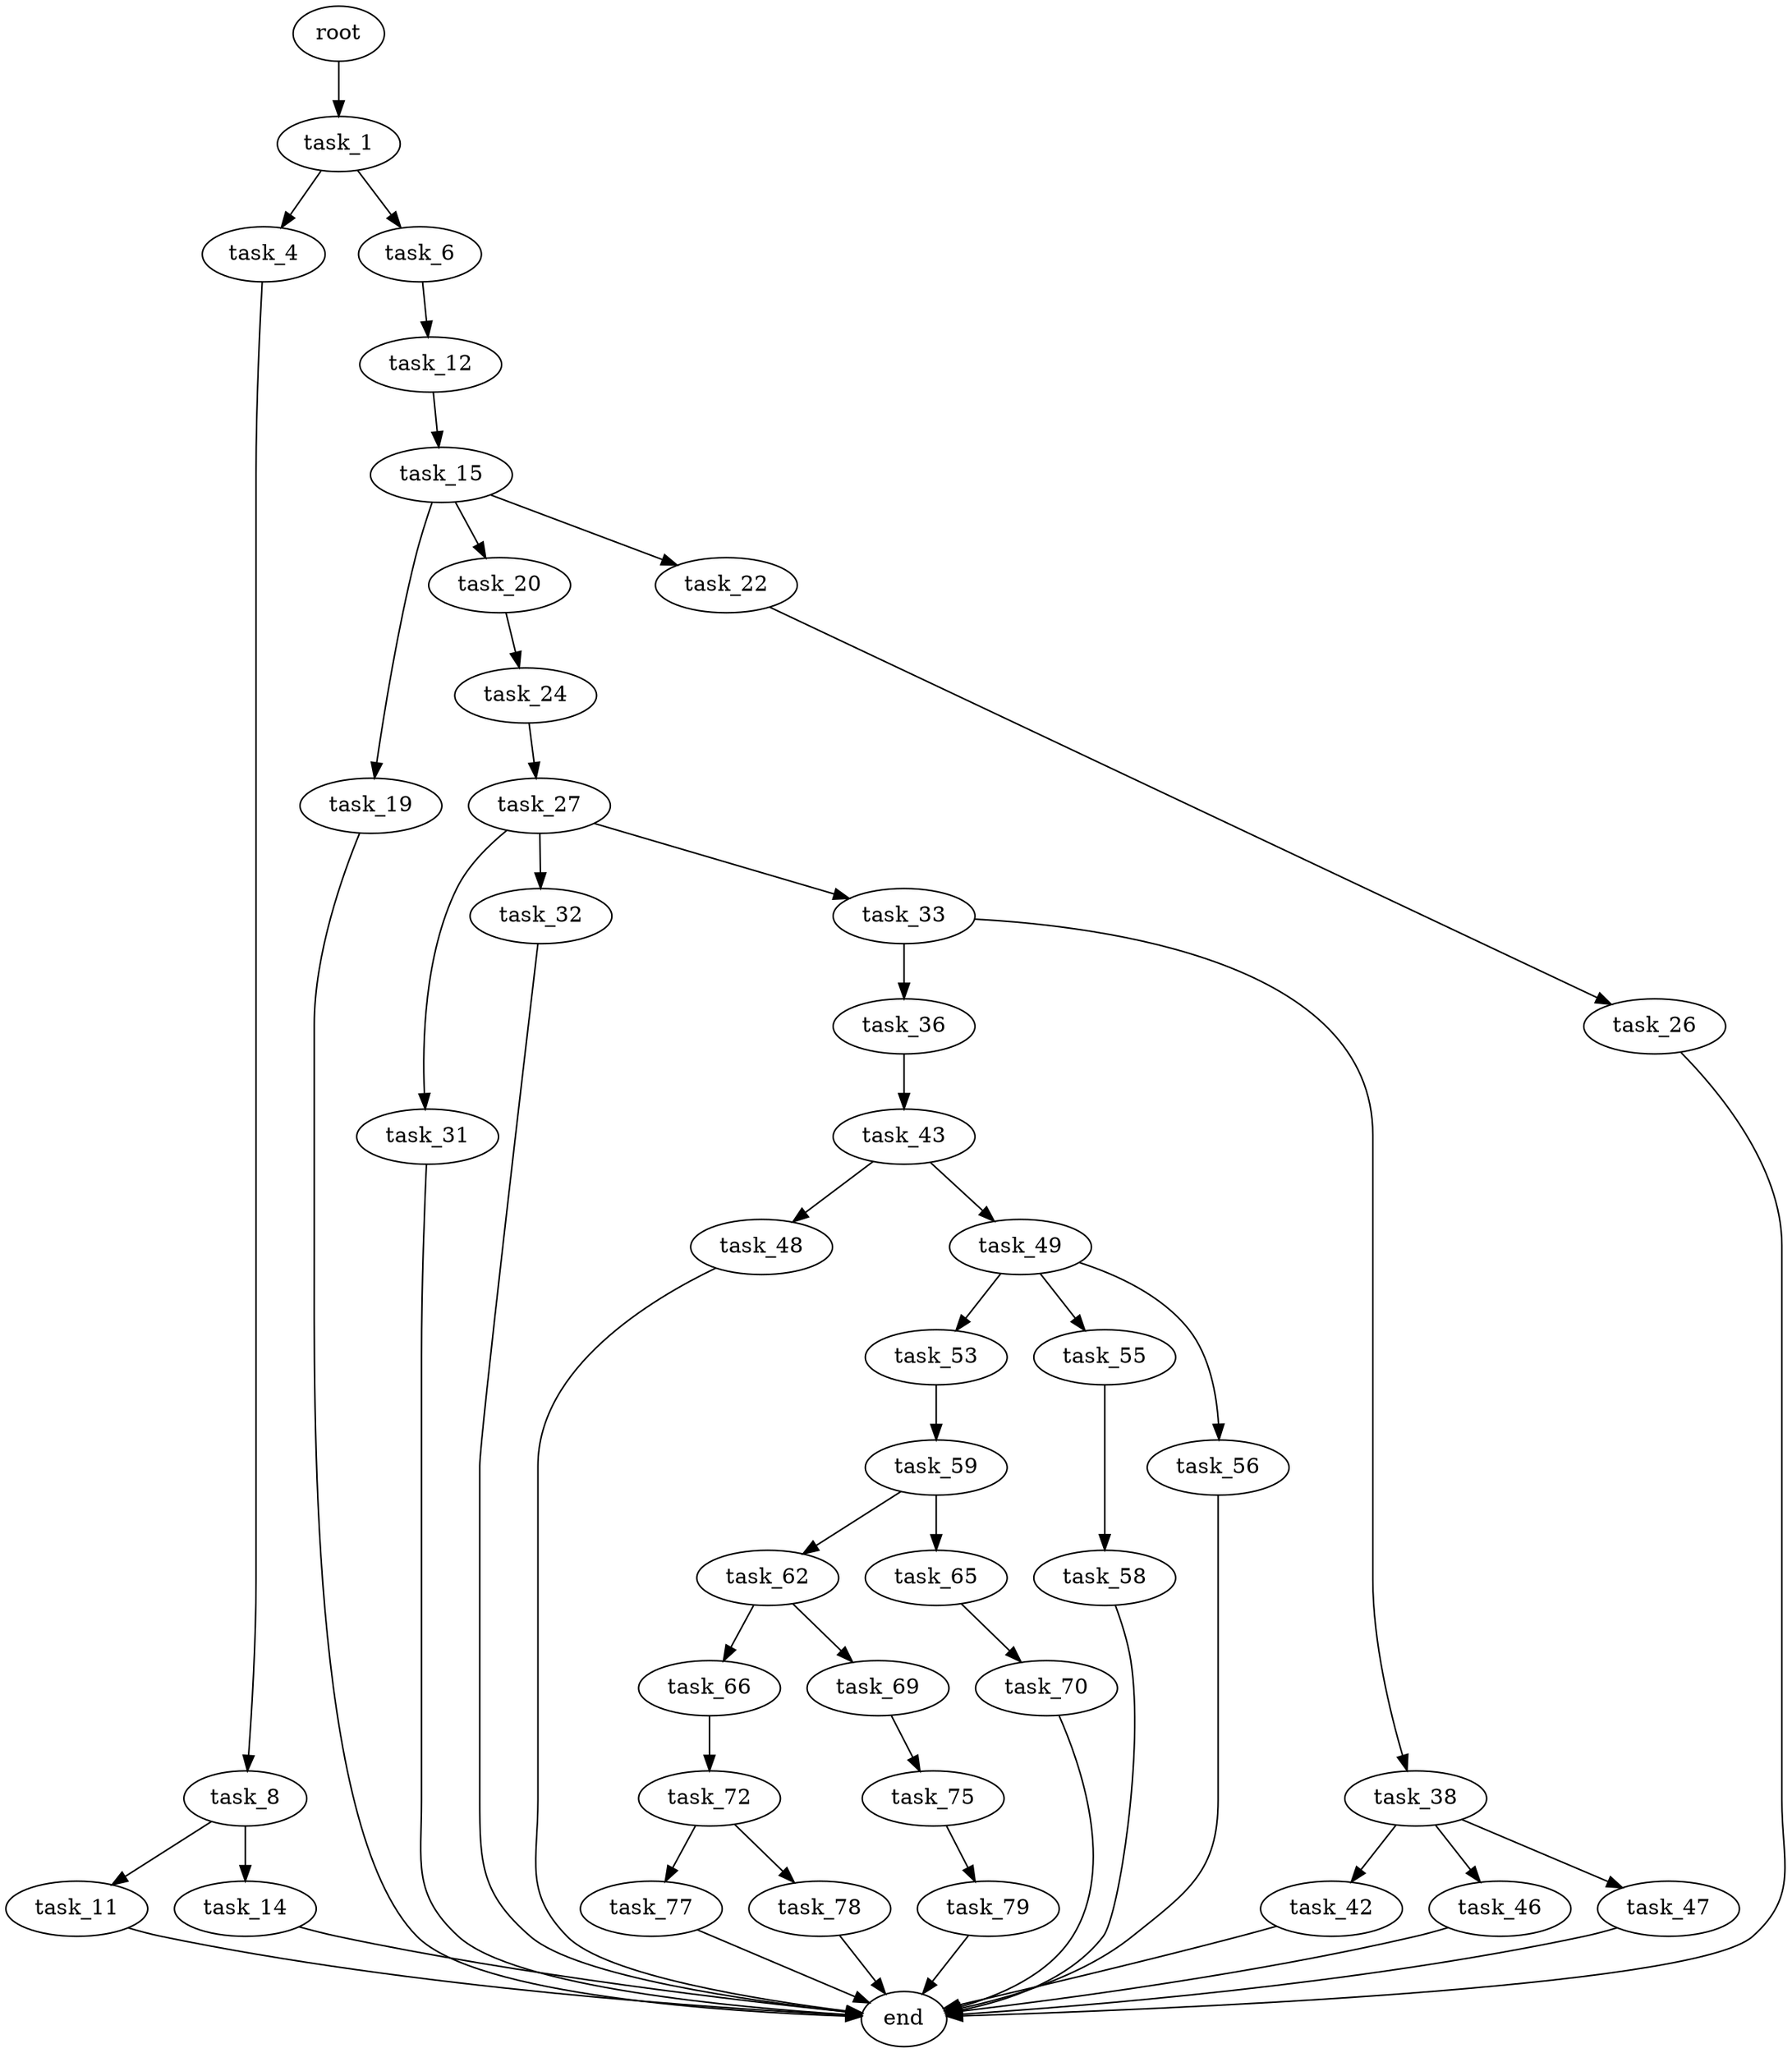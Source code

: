 digraph G {
  root [size="0.000000"];
  task_1 [size="331339271348.000000"];
  task_4 [size="1175028367263.000000"];
  task_6 [size="208042431804.000000"];
  task_8 [size="134217728000.000000"];
  task_12 [size="108145053264.000000"];
  task_11 [size="580469036033.000000"];
  task_14 [size="126168766700.000000"];
  end [size="0.000000"];
  task_15 [size="368293445632.000000"];
  task_19 [size="231928233984.000000"];
  task_20 [size="11390915820.000000"];
  task_22 [size="231928233984.000000"];
  task_24 [size="782757789696.000000"];
  task_26 [size="2632457032.000000"];
  task_27 [size="2021206434.000000"];
  task_31 [size="15293603409.000000"];
  task_32 [size="14784403206.000000"];
  task_33 [size="393359984126.000000"];
  task_36 [size="631063780.000000"];
  task_38 [size="231928233984.000000"];
  task_43 [size="8971651672.000000"];
  task_42 [size="782757789696.000000"];
  task_46 [size="64281465713.000000"];
  task_47 [size="782757789696.000000"];
  task_48 [size="1073741824000.000000"];
  task_49 [size="280837503359.000000"];
  task_53 [size="68719476736.000000"];
  task_55 [size="1073741824000.000000"];
  task_56 [size="231928233984.000000"];
  task_59 [size="28991029248.000000"];
  task_58 [size="170144550264.000000"];
  task_62 [size="134217728000.000000"];
  task_65 [size="782757789696.000000"];
  task_66 [size="134217728000.000000"];
  task_69 [size="1985687322.000000"];
  task_70 [size="1007535887796.000000"];
  task_72 [size="45302472431.000000"];
  task_75 [size="1116470543676.000000"];
  task_77 [size="14189295041.000000"];
  task_78 [size="10535985735.000000"];
  task_79 [size="6653311166.000000"];

  root -> task_1 [size="1.000000"];
  task_1 -> task_4 [size="838860800.000000"];
  task_1 -> task_6 [size="838860800.000000"];
  task_4 -> task_8 [size="838860800.000000"];
  task_6 -> task_12 [size="679477248.000000"];
  task_8 -> task_11 [size="209715200.000000"];
  task_8 -> task_14 [size="209715200.000000"];
  task_12 -> task_15 [size="134217728.000000"];
  task_11 -> end [size="1.000000"];
  task_14 -> end [size="1.000000"];
  task_15 -> task_19 [size="411041792.000000"];
  task_15 -> task_20 [size="411041792.000000"];
  task_15 -> task_22 [size="411041792.000000"];
  task_19 -> end [size="1.000000"];
  task_20 -> task_24 [size="536870912.000000"];
  task_22 -> task_26 [size="301989888.000000"];
  task_24 -> task_27 [size="679477248.000000"];
  task_26 -> end [size="1.000000"];
  task_27 -> task_31 [size="33554432.000000"];
  task_27 -> task_32 [size="33554432.000000"];
  task_27 -> task_33 [size="33554432.000000"];
  task_31 -> end [size="1.000000"];
  task_32 -> end [size="1.000000"];
  task_33 -> task_36 [size="411041792.000000"];
  task_33 -> task_38 [size="411041792.000000"];
  task_36 -> task_43 [size="33554432.000000"];
  task_38 -> task_42 [size="301989888.000000"];
  task_38 -> task_46 [size="301989888.000000"];
  task_38 -> task_47 [size="301989888.000000"];
  task_43 -> task_48 [size="679477248.000000"];
  task_43 -> task_49 [size="679477248.000000"];
  task_42 -> end [size="1.000000"];
  task_46 -> end [size="1.000000"];
  task_47 -> end [size="1.000000"];
  task_48 -> end [size="1.000000"];
  task_49 -> task_53 [size="411041792.000000"];
  task_49 -> task_55 [size="411041792.000000"];
  task_49 -> task_56 [size="411041792.000000"];
  task_53 -> task_59 [size="134217728.000000"];
  task_55 -> task_58 [size="838860800.000000"];
  task_56 -> end [size="1.000000"];
  task_59 -> task_62 [size="75497472.000000"];
  task_59 -> task_65 [size="75497472.000000"];
  task_58 -> end [size="1.000000"];
  task_62 -> task_66 [size="209715200.000000"];
  task_62 -> task_69 [size="209715200.000000"];
  task_65 -> task_70 [size="679477248.000000"];
  task_66 -> task_72 [size="209715200.000000"];
  task_69 -> task_75 [size="33554432.000000"];
  task_70 -> end [size="1.000000"];
  task_72 -> task_77 [size="838860800.000000"];
  task_72 -> task_78 [size="838860800.000000"];
  task_75 -> task_79 [size="679477248.000000"];
  task_77 -> end [size="1.000000"];
  task_78 -> end [size="1.000000"];
  task_79 -> end [size="1.000000"];
}
